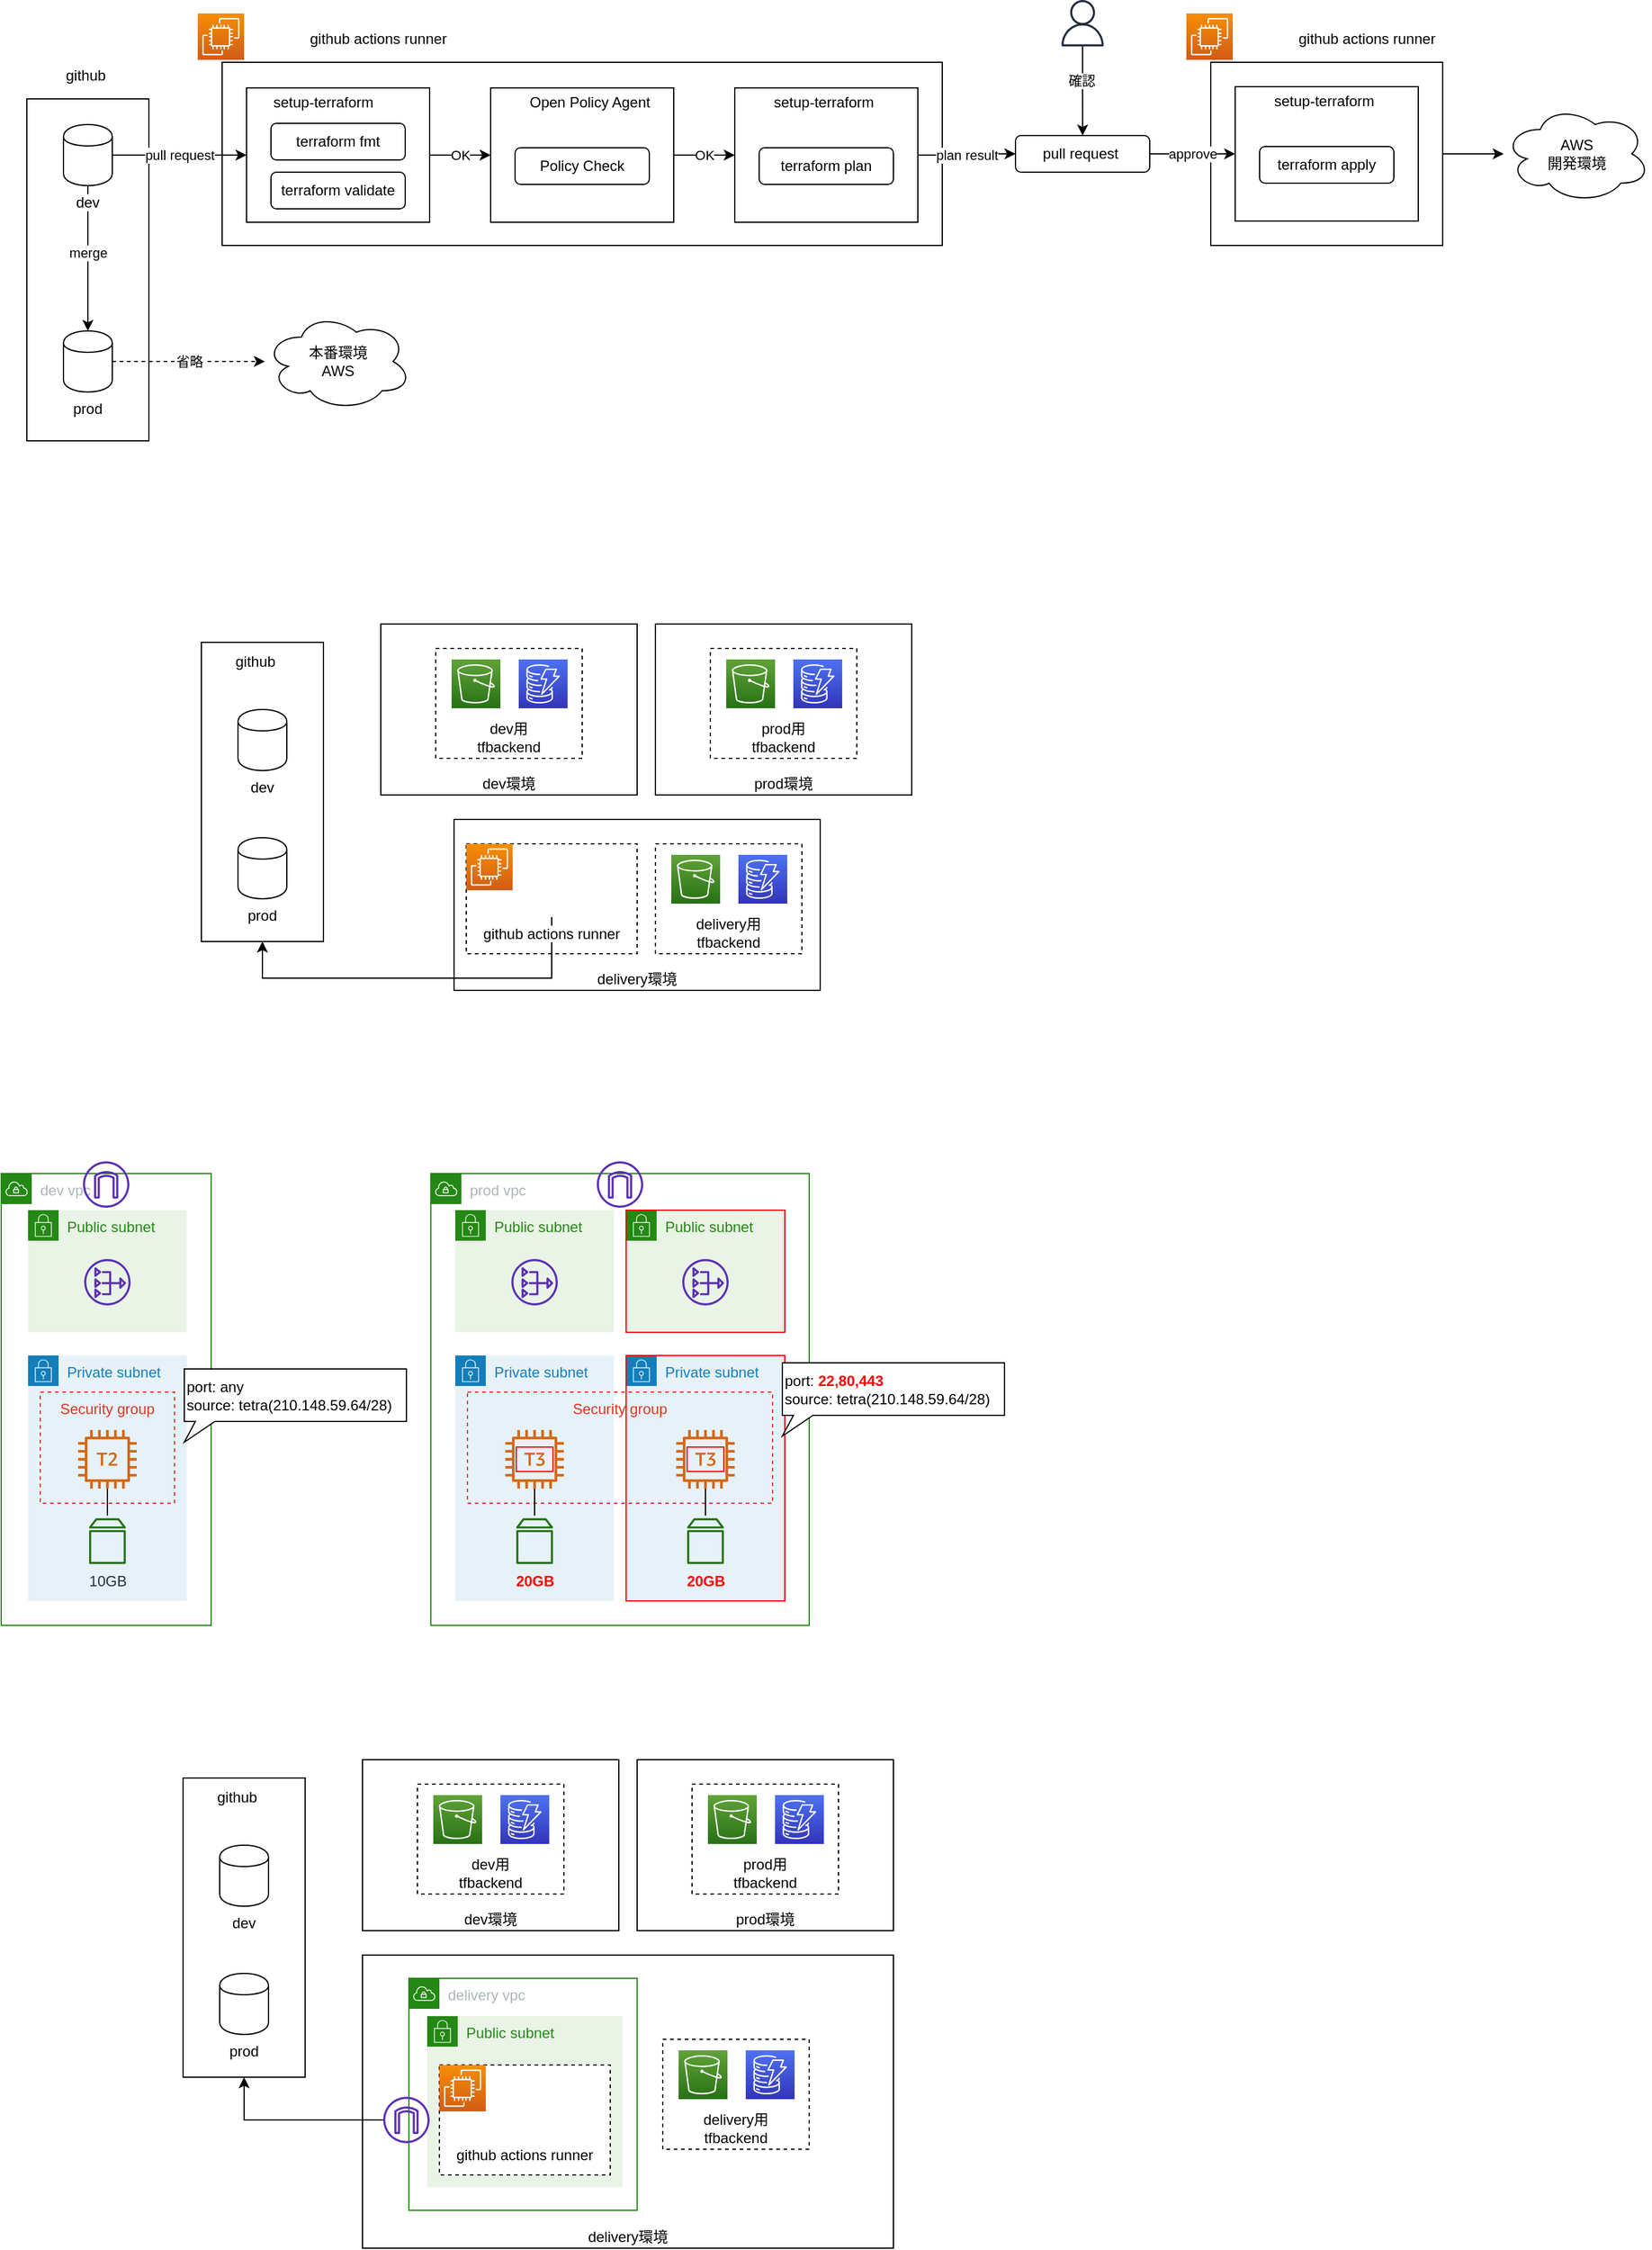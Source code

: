 <mxfile version="14.2.4" type="embed">
    <diagram id="y0GHpVhyPhgE10jHAckV" name="ページ1">
        <mxGraphModel dx="1248" dy="535" grid="1" gridSize="10" guides="1" tooltips="1" connect="1" arrows="1" fold="1" page="1" pageScale="1" pageWidth="827" pageHeight="1169" math="0" shadow="0">
            <root>
                <mxCell id="0"/>
                <mxCell id="1" parent="0"/>
                <mxCell id="65" value="delivery環境" style="rounded=0;whiteSpace=wrap;html=1;verticalAlign=bottom;" vertex="1" parent="1">
                    <mxGeometry x="335" y="1650" width="435" height="240" as="geometry"/>
                </mxCell>
                <mxCell id="86" value="delivery vpc" style="points=[[0,0],[0.25,0],[0.5,0],[0.75,0],[1,0],[1,0.25],[1,0.5],[1,0.75],[1,1],[0.75,1],[0.5,1],[0.25,1],[0,1],[0,0.75],[0,0.5],[0,0.25]];outlineConnect=0;gradientColor=none;html=1;whiteSpace=wrap;fontSize=12;fontStyle=0;shape=mxgraph.aws4.group;grIcon=mxgraph.aws4.group_vpc;strokeColor=#248814;fillColor=none;verticalAlign=top;align=left;spacingLeft=30;fontColor=#AAB7B8;dashed=0;" vertex="1" parent="1">
                    <mxGeometry x="373" y="1669" width="187" height="190" as="geometry"/>
                </mxCell>
                <mxCell id="wLuAjBkB-3Mf1tBQLU4J-114" value="" style="rounded=0;whiteSpace=wrap;html=1;" parent="1" vertex="1">
                    <mxGeometry x="203" y="575" width="100" height="245" as="geometry"/>
                </mxCell>
                <mxCell id="wLuAjBkB-3Mf1tBQLU4J-50" value="" style="rounded=0;whiteSpace=wrap;html=1;" parent="1" vertex="1">
                    <mxGeometry x="60" y="130" width="100" height="280" as="geometry"/>
                </mxCell>
                <mxCell id="wLuAjBkB-3Mf1tBQLU4J-31" value="" style="rounded=0;whiteSpace=wrap;html=1;" parent="1" vertex="1">
                    <mxGeometry x="220" y="100" width="590" height="150" as="geometry"/>
                </mxCell>
                <mxCell id="wLuAjBkB-3Mf1tBQLU4J-44" style="edgeStyle=orthogonalEdgeStyle;rounded=0;orthogonalLoop=1;jettySize=auto;html=1;" parent="1" source="wLuAjBkB-3Mf1tBQLU4J-39" target="wLuAjBkB-3Mf1tBQLU4J-41" edge="1">
                    <mxGeometry relative="1" as="geometry"/>
                </mxCell>
                <mxCell id="wLuAjBkB-3Mf1tBQLU4J-39" value="" style="rounded=0;whiteSpace=wrap;html=1;" parent="1" vertex="1">
                    <mxGeometry x="1030" y="100" width="190" height="150" as="geometry"/>
                </mxCell>
                <mxCell id="wLuAjBkB-3Mf1tBQLU4J-29" value="plan&amp;nbsp;result" style="edgeStyle=orthogonalEdgeStyle;rounded=0;orthogonalLoop=1;jettySize=auto;html=1;entryX=0;entryY=0.5;entryDx=0;entryDy=0;" parent="1" source="wLuAjBkB-3Mf1tBQLU4J-17" target="wLuAjBkB-3Mf1tBQLU4J-19" edge="1">
                    <mxGeometry relative="1" as="geometry"/>
                </mxCell>
                <mxCell id="wLuAjBkB-3Mf1tBQLU4J-17" value="" style="rounded=0;whiteSpace=wrap;html=1;" parent="1" vertex="1">
                    <mxGeometry x="640" y="121" width="150" height="110" as="geometry"/>
                </mxCell>
                <mxCell id="wLuAjBkB-3Mf1tBQLU4J-26" value="OK" style="edgeStyle=orthogonalEdgeStyle;rounded=0;orthogonalLoop=1;jettySize=auto;html=1;entryX=0;entryY=0.5;entryDx=0;entryDy=0;" parent="1" source="wLuAjBkB-3Mf1tBQLU4J-16" target="wLuAjBkB-3Mf1tBQLU4J-17" edge="1">
                    <mxGeometry relative="1" as="geometry"/>
                </mxCell>
                <mxCell id="wLuAjBkB-3Mf1tBQLU4J-16" value="" style="rounded=0;whiteSpace=wrap;html=1;" parent="1" vertex="1">
                    <mxGeometry x="440" y="121" width="150" height="110" as="geometry"/>
                </mxCell>
                <mxCell id="wLuAjBkB-3Mf1tBQLU4J-25" value="OK" style="edgeStyle=orthogonalEdgeStyle;rounded=0;orthogonalLoop=1;jettySize=auto;html=1;entryX=0;entryY=0.5;entryDx=0;entryDy=0;" parent="1" source="wLuAjBkB-3Mf1tBQLU4J-14" target="wLuAjBkB-3Mf1tBQLU4J-16" edge="1">
                    <mxGeometry relative="1" as="geometry"/>
                </mxCell>
                <mxCell id="wLuAjBkB-3Mf1tBQLU4J-14" value="" style="rounded=0;whiteSpace=wrap;html=1;" parent="1" vertex="1">
                    <mxGeometry x="240" y="121" width="150" height="110" as="geometry"/>
                </mxCell>
                <mxCell id="wLuAjBkB-3Mf1tBQLU4J-24" value="pull request" style="edgeStyle=orthogonalEdgeStyle;rounded=0;orthogonalLoop=1;jettySize=auto;html=1;entryX=0;entryY=0.5;entryDx=0;entryDy=0;" parent="1" source="wLuAjBkB-3Mf1tBQLU4J-2" target="wLuAjBkB-3Mf1tBQLU4J-14" edge="1">
                    <mxGeometry relative="1" as="geometry"/>
                </mxCell>
                <mxCell id="wLuAjBkB-3Mf1tBQLU4J-45" style="edgeStyle=orthogonalEdgeStyle;rounded=0;orthogonalLoop=1;jettySize=auto;html=1;entryX=0.5;entryY=0;entryDx=0;entryDy=0;" parent="1" source="wLuAjBkB-3Mf1tBQLU4J-2" target="wLuAjBkB-3Mf1tBQLU4J-5" edge="1">
                    <mxGeometry relative="1" as="geometry"/>
                </mxCell>
                <mxCell id="wLuAjBkB-3Mf1tBQLU4J-46" value="merge" style="edgeLabel;html=1;align=center;verticalAlign=middle;resizable=0;points=[];" parent="wLuAjBkB-3Mf1tBQLU4J-45" vertex="1" connectable="0">
                    <mxGeometry x="-0.084" relative="1" as="geometry">
                        <mxPoint as="offset"/>
                    </mxGeometry>
                </mxCell>
                <mxCell id="wLuAjBkB-3Mf1tBQLU4J-4" value="github" style="shape=image;verticalLabelPosition=middle;verticalAlign=middle;imageAspect=0;image=https://image.flaticon.com/icons/png/512/37/37318.png;labelPosition=right;align=left;" parent="1" vertex="1">
                    <mxGeometry x="50" y="90" width="40" height="40" as="geometry"/>
                </mxCell>
                <mxCell id="wLuAjBkB-3Mf1tBQLU4J-48" value="省略" style="edgeStyle=orthogonalEdgeStyle;rounded=0;orthogonalLoop=1;jettySize=auto;html=1;dashed=1;" parent="1" source="wLuAjBkB-3Mf1tBQLU4J-5" target="wLuAjBkB-3Mf1tBQLU4J-47" edge="1">
                    <mxGeometry relative="1" as="geometry"/>
                </mxCell>
                <mxCell id="wLuAjBkB-3Mf1tBQLU4J-5" value="prod" style="shape=cylinder;whiteSpace=wrap;html=1;boundedLbl=1;backgroundOutline=1;labelPosition=center;verticalLabelPosition=bottom;align=center;verticalAlign=top;" parent="1" vertex="1">
                    <mxGeometry x="90" y="320" width="40" height="50" as="geometry"/>
                </mxCell>
                <mxCell id="wLuAjBkB-3Mf1tBQLU4J-8" value="setup-terraform" style="shape=image;verticalLabelPosition=middle;verticalAlign=middle;imageAspect=0;image=https://dustindortch.files.wordpress.com/2020/08/terraform-logo.png;labelPosition=right;align=left;" parent="1" vertex="1">
                    <mxGeometry x="220" y="112" width="40" height="40" as="geometry"/>
                </mxCell>
                <mxCell id="wLuAjBkB-3Mf1tBQLU4J-9" value="terraform fmt" style="rounded=1;whiteSpace=wrap;html=1;" parent="1" vertex="1">
                    <mxGeometry x="260" y="150" width="110" height="30" as="geometry"/>
                </mxCell>
                <mxCell id="wLuAjBkB-3Mf1tBQLU4J-10" value="terraform validate" style="rounded=1;whiteSpace=wrap;html=1;" parent="1" vertex="1">
                    <mxGeometry x="260" y="190" width="110" height="30" as="geometry"/>
                </mxCell>
                <mxCell id="wLuAjBkB-3Mf1tBQLU4J-11" value="Policy Check" style="rounded=1;whiteSpace=wrap;html=1;" parent="1" vertex="1">
                    <mxGeometry x="460" y="170" width="110" height="30" as="geometry"/>
                </mxCell>
                <mxCell id="wLuAjBkB-3Mf1tBQLU4J-12" value="terraform plan" style="rounded=1;whiteSpace=wrap;html=1;" parent="1" vertex="1">
                    <mxGeometry x="660" y="170" width="110" height="30" as="geometry"/>
                </mxCell>
                <mxCell id="wLuAjBkB-3Mf1tBQLU4J-13" value="setup-terraform" style="shape=image;verticalLabelPosition=middle;verticalAlign=middle;imageAspect=0;image=https://dustindortch.files.wordpress.com/2020/08/terraform-logo.png;labelPosition=right;align=left;" parent="1" vertex="1">
                    <mxGeometry x="630" y="112" width="40" height="40" as="geometry"/>
                </mxCell>
                <mxCell id="wLuAjBkB-3Mf1tBQLU4J-15" value="Open Policy Agent" style="shape=image;verticalLabelPosition=middle;verticalAlign=middle;imageAspect=0;image=https://d33wubrfki0l68.cloudfront.net/5305a470ca0260247560b4f94daf68ed62d4a514/85ceb/img/logos/opa-no-text-color.png;labelPosition=right;align=left;" parent="1" vertex="1">
                    <mxGeometry x="430" y="112" width="40" height="40" as="geometry"/>
                </mxCell>
                <mxCell id="wLuAjBkB-3Mf1tBQLU4J-36" value="approve" style="edgeStyle=orthogonalEdgeStyle;rounded=0;orthogonalLoop=1;jettySize=auto;html=1;entryX=0;entryY=0.5;entryDx=0;entryDy=0;" parent="1" source="wLuAjBkB-3Mf1tBQLU4J-19" target="wLuAjBkB-3Mf1tBQLU4J-33" edge="1">
                    <mxGeometry relative="1" as="geometry"/>
                </mxCell>
                <mxCell id="wLuAjBkB-3Mf1tBQLU4J-19" value="pull request&amp;nbsp;" style="rounded=1;whiteSpace=wrap;html=1;" parent="1" vertex="1">
                    <mxGeometry x="870" y="160" width="110" height="30" as="geometry"/>
                </mxCell>
                <mxCell id="wLuAjBkB-3Mf1tBQLU4J-22" style="edgeStyle=orthogonalEdgeStyle;rounded=0;orthogonalLoop=1;jettySize=auto;html=1;" parent="1" source="wLuAjBkB-3Mf1tBQLU4J-21" target="wLuAjBkB-3Mf1tBQLU4J-19" edge="1">
                    <mxGeometry relative="1" as="geometry"/>
                </mxCell>
                <mxCell id="wLuAjBkB-3Mf1tBQLU4J-23" value="確認" style="edgeLabel;html=1;align=center;verticalAlign=middle;resizable=0;points=[];" parent="wLuAjBkB-3Mf1tBQLU4J-22" vertex="1" connectable="0">
                    <mxGeometry x="-0.243" y="-1" relative="1" as="geometry">
                        <mxPoint as="offset"/>
                    </mxGeometry>
                </mxCell>
                <mxCell id="wLuAjBkB-3Mf1tBQLU4J-21" value="" style="outlineConnect=0;fontColor=#232F3E;gradientColor=none;fillColor=#232F3E;strokeColor=none;dashed=0;verticalLabelPosition=bottom;verticalAlign=top;align=center;html=1;fontSize=12;fontStyle=0;aspect=fixed;pointerEvents=1;shape=mxgraph.aws4.user;" parent="1" vertex="1">
                    <mxGeometry x="906" y="49" width="38" height="38" as="geometry"/>
                </mxCell>
                <mxCell id="wLuAjBkB-3Mf1tBQLU4J-6" value="github actions runner" style="shape=image;verticalLabelPosition=middle;verticalAlign=middle;imageAspect=0;image=https://image.flaticon.com/icons/png/512/37/37318.png;labelPosition=right;align=left;" parent="1" vertex="1">
                    <mxGeometry x="250" y="60" width="40" height="40" as="geometry"/>
                </mxCell>
                <mxCell id="wLuAjBkB-3Mf1tBQLU4J-7" value="" style="outlineConnect=0;fontColor=#232F3E;gradientColor=#F78E04;gradientDirection=north;fillColor=#D05C17;strokeColor=#ffffff;dashed=0;verticalLabelPosition=bottom;verticalAlign=top;align=center;html=1;fontSize=12;fontStyle=0;aspect=fixed;shape=mxgraph.aws4.resourceIcon;resIcon=mxgraph.aws4.ec2;" parent="1" vertex="1">
                    <mxGeometry x="200" y="60" width="38" height="38" as="geometry"/>
                </mxCell>
                <mxCell id="wLuAjBkB-3Mf1tBQLU4J-33" value="" style="rounded=0;whiteSpace=wrap;html=1;" parent="1" vertex="1">
                    <mxGeometry x="1050" y="120" width="150" height="110" as="geometry"/>
                </mxCell>
                <mxCell id="wLuAjBkB-3Mf1tBQLU4J-34" value="terraform apply" style="rounded=1;whiteSpace=wrap;html=1;" parent="1" vertex="1">
                    <mxGeometry x="1070" y="169" width="110" height="30" as="geometry"/>
                </mxCell>
                <mxCell id="wLuAjBkB-3Mf1tBQLU4J-35" value="setup-terraform" style="shape=image;verticalLabelPosition=middle;verticalAlign=middle;imageAspect=0;image=https://dustindortch.files.wordpress.com/2020/08/terraform-logo.png;labelPosition=right;align=left;" parent="1" vertex="1">
                    <mxGeometry x="1040" y="111" width="40" height="40" as="geometry"/>
                </mxCell>
                <mxCell id="wLuAjBkB-3Mf1tBQLU4J-37" value="github actions runner" style="shape=image;verticalLabelPosition=middle;verticalAlign=middle;imageAspect=0;image=https://image.flaticon.com/icons/png/512/37/37318.png;labelPosition=right;align=left;" parent="1" vertex="1">
                    <mxGeometry x="1060" y="60" width="40" height="40" as="geometry"/>
                </mxCell>
                <mxCell id="wLuAjBkB-3Mf1tBQLU4J-38" value="" style="outlineConnect=0;fontColor=#232F3E;gradientColor=#F78E04;gradientDirection=north;fillColor=#D05C17;strokeColor=#ffffff;dashed=0;verticalLabelPosition=bottom;verticalAlign=top;align=center;html=1;fontSize=12;fontStyle=0;aspect=fixed;shape=mxgraph.aws4.resourceIcon;resIcon=mxgraph.aws4.ec2;" parent="1" vertex="1">
                    <mxGeometry x="1010" y="60" width="38" height="38" as="geometry"/>
                </mxCell>
                <mxCell id="wLuAjBkB-3Mf1tBQLU4J-41" value="AWS&lt;br&gt;開発環境" style="ellipse;shape=cloud;whiteSpace=wrap;html=1;" parent="1" vertex="1">
                    <mxGeometry x="1270" y="135" width="120" height="80" as="geometry"/>
                </mxCell>
                <mxCell id="wLuAjBkB-3Mf1tBQLU4J-2" value="&lt;span style=&quot;background-color: rgb(255 , 255 , 255)&quot;&gt;dev&lt;/span&gt;" style="shape=cylinder;whiteSpace=wrap;html=1;boundedLbl=1;backgroundOutline=1;labelPosition=center;verticalLabelPosition=bottom;align=center;verticalAlign=top;" parent="1" vertex="1">
                    <mxGeometry x="90" y="151" width="40" height="50" as="geometry"/>
                </mxCell>
                <mxCell id="wLuAjBkB-3Mf1tBQLU4J-47" value="本番環境&lt;br&gt;AWS" style="ellipse;shape=cloud;whiteSpace=wrap;html=1;" parent="1" vertex="1">
                    <mxGeometry x="255" y="305" width="120" height="80" as="geometry"/>
                </mxCell>
                <mxCell id="wLuAjBkB-3Mf1tBQLU4J-51" value="delivery環境" style="rounded=0;whiteSpace=wrap;html=1;verticalAlign=bottom;" parent="1" vertex="1">
                    <mxGeometry x="410" y="720" width="300" height="140" as="geometry"/>
                </mxCell>
                <mxCell id="wLuAjBkB-3Mf1tBQLU4J-57" value="dev環境" style="rounded=0;whiteSpace=wrap;html=1;verticalAlign=bottom;" parent="1" vertex="1">
                    <mxGeometry x="350" y="560" width="210" height="140" as="geometry"/>
                </mxCell>
                <mxCell id="wLuAjBkB-3Mf1tBQLU4J-60" value="delivery用&lt;br&gt;tfbackend" style="rounded=0;whiteSpace=wrap;html=1;verticalAlign=bottom;dashed=1;" parent="1" vertex="1">
                    <mxGeometry x="575" y="740" width="120" height="90" as="geometry"/>
                </mxCell>
                <mxCell id="wLuAjBkB-3Mf1tBQLU4J-56" value="" style="rounded=0;whiteSpace=wrap;html=1;verticalAlign=bottom;dashed=1;" parent="1" vertex="1">
                    <mxGeometry x="420" y="740" width="140" height="90" as="geometry"/>
                </mxCell>
                <mxCell id="wLuAjBkB-3Mf1tBQLU4J-116" style="edgeStyle=orthogonalEdgeStyle;rounded=0;orthogonalLoop=1;jettySize=auto;html=1;entryX=0.5;entryY=1;entryDx=0;entryDy=0;endArrow=classic;endFill=1;" parent="1" source="wLuAjBkB-3Mf1tBQLU4J-53" target="wLuAjBkB-3Mf1tBQLU4J-114" edge="1">
                    <mxGeometry relative="1" as="geometry">
                        <Array as="points">
                            <mxPoint x="490" y="850"/>
                            <mxPoint x="253" y="850"/>
                        </Array>
                    </mxGeometry>
                </mxCell>
                <mxCell id="wLuAjBkB-3Mf1tBQLU4J-53" value="github actions runner" style="shape=image;verticalLabelPosition=bottom;verticalAlign=top;imageAspect=0;image=https://image.flaticon.com/icons/png/512/37/37318.png;labelPosition=center;align=center;labelBackgroundColor=#ffffff;" parent="1" vertex="1">
                    <mxGeometry x="470" y="760" width="40" height="40" as="geometry"/>
                </mxCell>
                <mxCell id="wLuAjBkB-3Mf1tBQLU4J-54" value="" style="outlineConnect=0;fontColor=#232F3E;gradientColor=#F78E04;gradientDirection=north;fillColor=#D05C17;strokeColor=#ffffff;dashed=0;verticalLabelPosition=bottom;verticalAlign=top;align=center;html=1;fontSize=12;fontStyle=0;aspect=fixed;shape=mxgraph.aws4.resourceIcon;resIcon=mxgraph.aws4.ec2;" parent="1" vertex="1">
                    <mxGeometry x="420" y="740" width="38" height="38" as="geometry"/>
                </mxCell>
                <mxCell id="wLuAjBkB-3Mf1tBQLU4J-58" value="" style="outlineConnect=0;fontColor=#232F3E;gradientColor=#60A337;gradientDirection=north;fillColor=#277116;strokeColor=#ffffff;dashed=0;verticalLabelPosition=bottom;verticalAlign=top;align=center;html=1;fontSize=12;fontStyle=0;aspect=fixed;shape=mxgraph.aws4.resourceIcon;resIcon=mxgraph.aws4.s3;" parent="1" vertex="1">
                    <mxGeometry x="588" y="749" width="40" height="40" as="geometry"/>
                </mxCell>
                <mxCell id="wLuAjBkB-3Mf1tBQLU4J-59" value="" style="outlineConnect=0;fontColor=#232F3E;gradientColor=#4D72F3;gradientDirection=north;fillColor=#3334B9;strokeColor=#ffffff;dashed=0;verticalLabelPosition=bottom;verticalAlign=top;align=center;html=1;fontSize=12;fontStyle=0;aspect=fixed;shape=mxgraph.aws4.resourceIcon;resIcon=mxgraph.aws4.dynamodb;" parent="1" vertex="1">
                    <mxGeometry x="643" y="749" width="40" height="40" as="geometry"/>
                </mxCell>
                <mxCell id="wLuAjBkB-3Mf1tBQLU4J-61" value="prod環境" style="rounded=0;whiteSpace=wrap;html=1;verticalAlign=bottom;" parent="1" vertex="1">
                    <mxGeometry x="575" y="560" width="210" height="140" as="geometry"/>
                </mxCell>
                <mxCell id="wLuAjBkB-3Mf1tBQLU4J-62" value="dev用&lt;br&gt;tfbackend" style="rounded=0;whiteSpace=wrap;html=1;verticalAlign=bottom;dashed=1;" parent="1" vertex="1">
                    <mxGeometry x="395" y="580" width="120" height="90" as="geometry"/>
                </mxCell>
                <mxCell id="wLuAjBkB-3Mf1tBQLU4J-63" value="" style="outlineConnect=0;fontColor=#232F3E;gradientColor=#60A337;gradientDirection=north;fillColor=#277116;strokeColor=#ffffff;dashed=0;verticalLabelPosition=bottom;verticalAlign=top;align=center;html=1;fontSize=12;fontStyle=0;aspect=fixed;shape=mxgraph.aws4.resourceIcon;resIcon=mxgraph.aws4.s3;" parent="1" vertex="1">
                    <mxGeometry x="408" y="589" width="40" height="40" as="geometry"/>
                </mxCell>
                <mxCell id="wLuAjBkB-3Mf1tBQLU4J-64" value="" style="outlineConnect=0;fontColor=#232F3E;gradientColor=#4D72F3;gradientDirection=north;fillColor=#3334B9;strokeColor=#ffffff;dashed=0;verticalLabelPosition=bottom;verticalAlign=top;align=center;html=1;fontSize=12;fontStyle=0;aspect=fixed;shape=mxgraph.aws4.resourceIcon;resIcon=mxgraph.aws4.dynamodb;" parent="1" vertex="1">
                    <mxGeometry x="463" y="589" width="40" height="40" as="geometry"/>
                </mxCell>
                <mxCell id="wLuAjBkB-3Mf1tBQLU4J-68" value="" style="group" parent="1" vertex="1" connectable="0">
                    <mxGeometry x="620" y="580" width="120" height="90" as="geometry"/>
                </mxCell>
                <mxCell id="wLuAjBkB-3Mf1tBQLU4J-65" value="prod用&lt;br&gt;tfbackend" style="rounded=0;whiteSpace=wrap;html=1;verticalAlign=bottom;dashed=1;" parent="wLuAjBkB-3Mf1tBQLU4J-68" vertex="1">
                    <mxGeometry width="120" height="90" as="geometry"/>
                </mxCell>
                <mxCell id="wLuAjBkB-3Mf1tBQLU4J-66" value="" style="outlineConnect=0;fontColor=#232F3E;gradientColor=#60A337;gradientDirection=north;fillColor=#277116;strokeColor=#ffffff;dashed=0;verticalLabelPosition=bottom;verticalAlign=top;align=center;html=1;fontSize=12;fontStyle=0;aspect=fixed;shape=mxgraph.aws4.resourceIcon;resIcon=mxgraph.aws4.s3;" parent="wLuAjBkB-3Mf1tBQLU4J-68" vertex="1">
                    <mxGeometry x="13" y="9" width="40" height="40" as="geometry"/>
                </mxCell>
                <mxCell id="wLuAjBkB-3Mf1tBQLU4J-67" value="" style="outlineConnect=0;fontColor=#232F3E;gradientColor=#4D72F3;gradientDirection=north;fillColor=#3334B9;strokeColor=#ffffff;dashed=0;verticalLabelPosition=bottom;verticalAlign=top;align=center;html=1;fontSize=12;fontStyle=0;aspect=fixed;shape=mxgraph.aws4.resourceIcon;resIcon=mxgraph.aws4.dynamodb;" parent="wLuAjBkB-3Mf1tBQLU4J-68" vertex="1">
                    <mxGeometry x="68" y="9" width="40" height="40" as="geometry"/>
                </mxCell>
                <mxCell id="wLuAjBkB-3Mf1tBQLU4J-69" value="dev vpc" style="points=[[0,0],[0.25,0],[0.5,0],[0.75,0],[1,0],[1,0.25],[1,0.5],[1,0.75],[1,1],[0.75,1],[0.5,1],[0.25,1],[0,1],[0,0.75],[0,0.5],[0,0.25]];outlineConnect=0;gradientColor=none;html=1;whiteSpace=wrap;fontSize=12;fontStyle=0;shape=mxgraph.aws4.group;grIcon=mxgraph.aws4.group_vpc;strokeColor=#248814;fillColor=none;verticalAlign=top;align=left;spacingLeft=30;fontColor=#AAB7B8;dashed=0;" parent="1" vertex="1">
                    <mxGeometry x="39.0" y="1010" width="172" height="370" as="geometry"/>
                </mxCell>
                <mxCell id="wLuAjBkB-3Mf1tBQLU4J-70" value="prod vpc" style="points=[[0,0],[0.25,0],[0.5,0],[0.75,0],[1,0],[1,0.25],[1,0.5],[1,0.75],[1,1],[0.75,1],[0.5,1],[0.25,1],[0,1],[0,0.75],[0,0.5],[0,0.25]];outlineConnect=0;gradientColor=none;html=1;whiteSpace=wrap;fontSize=12;fontStyle=0;shape=mxgraph.aws4.group;grIcon=mxgraph.aws4.group_vpc;strokeColor=#248814;fillColor=none;verticalAlign=top;align=left;spacingLeft=30;fontColor=#AAB7B8;dashed=0;" parent="1" vertex="1">
                    <mxGeometry x="391" y="1010" width="310" height="370" as="geometry"/>
                </mxCell>
                <mxCell id="wLuAjBkB-3Mf1tBQLU4J-71" value="Public subnet" style="points=[[0,0],[0.25,0],[0.5,0],[0.75,0],[1,0],[1,0.25],[1,0.5],[1,0.75],[1,1],[0.75,1],[0.5,1],[0.25,1],[0,1],[0,0.75],[0,0.5],[0,0.25]];outlineConnect=0;gradientColor=none;html=1;whiteSpace=wrap;fontSize=12;fontStyle=0;shape=mxgraph.aws4.group;grIcon=mxgraph.aws4.group_security_group;grStroke=0;strokeColor=#248814;fillColor=#E9F3E6;verticalAlign=top;align=left;spacingLeft=30;fontColor=#248814;dashed=0;" parent="1" vertex="1">
                    <mxGeometry x="61.0" y="1040" width="130" height="100" as="geometry"/>
                </mxCell>
                <mxCell id="wLuAjBkB-3Mf1tBQLU4J-72" value="" style="outlineConnect=0;fontColor=#232F3E;gradientColor=none;fillColor=#5A30B5;strokeColor=none;dashed=0;verticalLabelPosition=bottom;verticalAlign=top;align=center;html=1;fontSize=12;fontStyle=0;aspect=fixed;pointerEvents=1;shape=mxgraph.aws4.internet_gateway;" parent="1" vertex="1">
                    <mxGeometry x="106.0" y="1000" width="38" height="38" as="geometry"/>
                </mxCell>
                <mxCell id="wLuAjBkB-3Mf1tBQLU4J-73" value="" style="outlineConnect=0;fontColor=#232F3E;gradientColor=none;fillColor=#5A30B5;strokeColor=none;dashed=0;verticalLabelPosition=bottom;verticalAlign=top;align=center;html=1;fontSize=12;fontStyle=0;aspect=fixed;pointerEvents=1;shape=mxgraph.aws4.nat_gateway;" parent="1" vertex="1">
                    <mxGeometry x="107.0" y="1080" width="38" height="38" as="geometry"/>
                </mxCell>
                <mxCell id="wLuAjBkB-3Mf1tBQLU4J-74" value="Private subnet" style="points=[[0,0],[0.25,0],[0.5,0],[0.75,0],[1,0],[1,0.25],[1,0.5],[1,0.75],[1,1],[0.75,1],[0.5,1],[0.25,1],[0,1],[0,0.75],[0,0.5],[0,0.25]];outlineConnect=0;gradientColor=none;html=1;whiteSpace=wrap;fontSize=12;fontStyle=0;shape=mxgraph.aws4.group;grIcon=mxgraph.aws4.group_security_group;grStroke=0;strokeColor=#147EBA;fillColor=#E6F2F8;verticalAlign=top;align=left;spacingLeft=30;fontColor=#147EBA;dashed=0;" parent="1" vertex="1">
                    <mxGeometry x="61.0" y="1159" width="130" height="201" as="geometry"/>
                </mxCell>
                <mxCell id="wLuAjBkB-3Mf1tBQLU4J-83" value="Security group" style="fillColor=none;strokeColor=#DD3522;verticalAlign=top;fontStyle=0;fontColor=#DD3522;dashed=1;" parent="1" vertex="1">
                    <mxGeometry x="71.0" y="1189" width="110" height="91" as="geometry"/>
                </mxCell>
                <mxCell id="wLuAjBkB-3Mf1tBQLU4J-82" style="edgeStyle=orthogonalEdgeStyle;rounded=0;orthogonalLoop=1;jettySize=auto;html=1;entryX=0.5;entryY=-0.055;entryDx=0;entryDy=0;entryPerimeter=0;endArrow=none;endFill=0;" parent="1" source="wLuAjBkB-3Mf1tBQLU4J-76" target="wLuAjBkB-3Mf1tBQLU4J-77" edge="1">
                    <mxGeometry relative="1" as="geometry"/>
                </mxCell>
                <mxCell id="wLuAjBkB-3Mf1tBQLU4J-76" value="" style="outlineConnect=0;fontColor=#232F3E;gradientColor=none;fillColor=#D86613;strokeColor=none;dashed=0;verticalLabelPosition=bottom;verticalAlign=top;align=center;html=1;fontSize=12;fontStyle=0;aspect=fixed;pointerEvents=1;shape=mxgraph.aws4.t2_instance;" parent="1" vertex="1">
                    <mxGeometry x="102.0" y="1220" width="48" height="48" as="geometry"/>
                </mxCell>
                <mxCell id="wLuAjBkB-3Mf1tBQLU4J-77" value="10GB" style="outlineConnect=0;fontColor=#232F3E;gradientColor=none;fillColor=#277116;strokeColor=none;dashed=0;verticalLabelPosition=bottom;verticalAlign=top;align=center;html=1;fontSize=12;fontStyle=0;aspect=fixed;pointerEvents=1;shape=mxgraph.aws4.volume;" parent="1" vertex="1">
                    <mxGeometry x="110.895" y="1292" width="30.21" height="38" as="geometry"/>
                </mxCell>
                <mxCell id="wLuAjBkB-3Mf1tBQLU4J-85" value="port: any&lt;br&gt;source: tetra(210.148.59.64/28)" style="shape=callout;whiteSpace=wrap;html=1;perimeter=calloutPerimeter;align=left;base=16;size=17;position=0.05;position2=0;" parent="1" vertex="1">
                    <mxGeometry x="189.0" y="1170" width="182" height="60" as="geometry"/>
                </mxCell>
                <mxCell id="wLuAjBkB-3Mf1tBQLU4J-86" value="Public subnet" style="points=[[0,0],[0.25,0],[0.5,0],[0.75,0],[1,0],[1,0.25],[1,0.5],[1,0.75],[1,1],[0.75,1],[0.5,1],[0.25,1],[0,1],[0,0.75],[0,0.5],[0,0.25]];outlineConnect=0;gradientColor=none;html=1;whiteSpace=wrap;fontSize=12;fontStyle=0;shape=mxgraph.aws4.group;grIcon=mxgraph.aws4.group_security_group;grStroke=0;strokeColor=#248814;fillColor=#E9F3E6;verticalAlign=top;align=left;spacingLeft=30;fontColor=#248814;dashed=0;" parent="1" vertex="1">
                    <mxGeometry x="411" y="1040" width="130" height="100" as="geometry"/>
                </mxCell>
                <mxCell id="wLuAjBkB-3Mf1tBQLU4J-87" value="" style="outlineConnect=0;fontColor=#232F3E;gradientColor=none;fillColor=#5A30B5;strokeColor=none;dashed=0;verticalLabelPosition=bottom;verticalAlign=top;align=center;html=1;fontSize=12;fontStyle=0;aspect=fixed;pointerEvents=1;shape=mxgraph.aws4.nat_gateway;" parent="1" vertex="1">
                    <mxGeometry x="457.0" y="1080" width="38" height="38" as="geometry"/>
                </mxCell>
                <mxCell id="wLuAjBkB-3Mf1tBQLU4J-88" value="Private subnet" style="points=[[0,0],[0.25,0],[0.5,0],[0.75,0],[1,0],[1,0.25],[1,0.5],[1,0.75],[1,1],[0.75,1],[0.5,1],[0.25,1],[0,1],[0,0.75],[0,0.5],[0,0.25]];outlineConnect=0;gradientColor=none;html=1;whiteSpace=wrap;fontSize=12;fontStyle=0;shape=mxgraph.aws4.group;grIcon=mxgraph.aws4.group_security_group;grStroke=0;strokeColor=#147EBA;fillColor=#E6F2F8;verticalAlign=top;align=left;spacingLeft=30;fontColor=#147EBA;dashed=0;" parent="1" vertex="1">
                    <mxGeometry x="411" y="1159" width="130" height="201" as="geometry"/>
                </mxCell>
                <mxCell id="wLuAjBkB-3Mf1tBQLU4J-94" value="Public subnet" style="points=[[0,0],[0.25,0],[0.5,0],[0.75,0],[1,0],[1,0.25],[1,0.5],[1,0.75],[1,1],[0.75,1],[0.5,1],[0.25,1],[0,1],[0,0.75],[0,0.5],[0,0.25]];outlineConnect=0;gradientColor=none;html=1;whiteSpace=wrap;fontSize=12;fontStyle=0;shape=mxgraph.aws4.group;grIcon=mxgraph.aws4.group_security_group;grStroke=0;strokeColor=#248814;fillColor=#E9F3E6;verticalAlign=top;align=left;spacingLeft=30;fontColor=#248814;dashed=0;" parent="1" vertex="1">
                    <mxGeometry x="551" y="1040" width="130" height="100" as="geometry"/>
                </mxCell>
                <mxCell id="wLuAjBkB-3Mf1tBQLU4J-95" value="" style="outlineConnect=0;fontColor=#232F3E;gradientColor=none;fillColor=#5A30B5;strokeColor=none;dashed=0;verticalLabelPosition=bottom;verticalAlign=top;align=center;html=1;fontSize=12;fontStyle=0;aspect=fixed;pointerEvents=1;shape=mxgraph.aws4.nat_gateway;" parent="1" vertex="1">
                    <mxGeometry x="597.0" y="1080" width="38" height="38" as="geometry"/>
                </mxCell>
                <mxCell id="wLuAjBkB-3Mf1tBQLU4J-96" value="Private subnet" style="points=[[0,0],[0.25,0],[0.5,0],[0.75,0],[1,0],[1,0.25],[1,0.5],[1,0.75],[1,1],[0.75,1],[0.5,1],[0.25,1],[0,1],[0,0.75],[0,0.5],[0,0.25]];outlineConnect=0;gradientColor=none;html=1;whiteSpace=wrap;fontSize=12;fontStyle=0;shape=mxgraph.aws4.group;grIcon=mxgraph.aws4.group_security_group;grStroke=0;strokeColor=#147EBA;fillColor=#E6F2F8;verticalAlign=top;align=left;spacingLeft=30;fontColor=#147EBA;dashed=0;" parent="1" vertex="1">
                    <mxGeometry x="551" y="1159" width="130" height="201" as="geometry"/>
                </mxCell>
                <mxCell id="wLuAjBkB-3Mf1tBQLU4J-101" value="" style="outlineConnect=0;fontColor=#232F3E;gradientColor=none;fillColor=#5A30B5;strokeColor=none;dashed=0;verticalLabelPosition=bottom;verticalAlign=top;align=center;html=1;fontSize=12;fontStyle=0;aspect=fixed;pointerEvents=1;shape=mxgraph.aws4.internet_gateway;" parent="1" vertex="1">
                    <mxGeometry x="527" y="1000" width="38" height="38" as="geometry"/>
                </mxCell>
                <mxCell id="wLuAjBkB-3Mf1tBQLU4J-89" value="Security group" style="fillColor=none;strokeColor=#DD3522;verticalAlign=top;fontStyle=0;fontColor=#DD3522;dashed=1;" parent="1" vertex="1">
                    <mxGeometry x="421" y="1189" width="250" height="91" as="geometry"/>
                </mxCell>
                <mxCell id="wLuAjBkB-3Mf1tBQLU4J-90" style="edgeStyle=orthogonalEdgeStyle;rounded=0;orthogonalLoop=1;jettySize=auto;html=1;entryX=0.5;entryY=-0.055;entryDx=0;entryDy=0;entryPerimeter=0;endArrow=none;endFill=0;" parent="1" source="wLuAjBkB-3Mf1tBQLU4J-91" target="wLuAjBkB-3Mf1tBQLU4J-92" edge="1">
                    <mxGeometry relative="1" as="geometry"/>
                </mxCell>
                <mxCell id="wLuAjBkB-3Mf1tBQLU4J-92" value="&lt;b&gt;&lt;font color=&quot;#ff0000&quot;&gt;20GB&lt;/font&gt;&lt;/b&gt;" style="outlineConnect=0;fontColor=#232F3E;gradientColor=none;fillColor=#277116;strokeColor=none;dashed=0;verticalLabelPosition=bottom;verticalAlign=top;align=center;html=1;fontSize=12;fontStyle=0;aspect=fixed;pointerEvents=1;shape=mxgraph.aws4.volume;" parent="1" vertex="1">
                    <mxGeometry x="460.895" y="1292" width="30.21" height="38" as="geometry"/>
                </mxCell>
                <mxCell id="wLuAjBkB-3Mf1tBQLU4J-98" style="edgeStyle=orthogonalEdgeStyle;rounded=0;orthogonalLoop=1;jettySize=auto;html=1;entryX=0.5;entryY=-0.055;entryDx=0;entryDy=0;entryPerimeter=0;endArrow=none;endFill=0;" parent="1" source="wLuAjBkB-3Mf1tBQLU4J-99" target="wLuAjBkB-3Mf1tBQLU4J-100" edge="1">
                    <mxGeometry relative="1" as="geometry"/>
                </mxCell>
                <mxCell id="wLuAjBkB-3Mf1tBQLU4J-100" value="&lt;b&gt;&lt;font color=&quot;#ff0000&quot;&gt;20GB&lt;/font&gt;&lt;/b&gt;" style="outlineConnect=0;fontColor=#232F3E;gradientColor=none;fillColor=#277116;strokeColor=none;dashed=0;verticalLabelPosition=bottom;verticalAlign=top;align=center;html=1;fontSize=12;fontStyle=0;aspect=fixed;pointerEvents=1;shape=mxgraph.aws4.volume;" parent="1" vertex="1">
                    <mxGeometry x="600.895" y="1292" width="30.21" height="38" as="geometry"/>
                </mxCell>
                <mxCell id="wLuAjBkB-3Mf1tBQLU4J-91" value="" style="outlineConnect=0;fontColor=#232F3E;gradientColor=none;fillColor=#D86613;strokeColor=none;dashed=0;verticalLabelPosition=bottom;verticalAlign=top;align=center;html=1;fontSize=12;fontStyle=0;aspect=fixed;pointerEvents=1;shape=mxgraph.aws4.t3_instance;fontFamily=Helvetica;" parent="1" vertex="1">
                    <mxGeometry x="452.0" y="1220" width="48" height="48" as="geometry"/>
                </mxCell>
                <mxCell id="wLuAjBkB-3Mf1tBQLU4J-99" value="" style="outlineConnect=0;fontColor=#232F3E;gradientColor=none;fillColor=#D86613;strokeColor=none;dashed=0;verticalLabelPosition=bottom;verticalAlign=top;align=center;html=1;fontSize=12;fontStyle=0;aspect=fixed;pointerEvents=1;shape=mxgraph.aws4.t3_instance;fontFamily=Helvetica;" parent="1" vertex="1">
                    <mxGeometry x="592.0" y="1220" width="48" height="48" as="geometry"/>
                </mxCell>
                <mxCell id="wLuAjBkB-3Mf1tBQLU4J-105" value="" style="rounded=0;whiteSpace=wrap;html=1;align=left;strokeColor=#FF0000;fillColor=none;" parent="1" vertex="1">
                    <mxGeometry x="551" y="1040" width="130" height="100" as="geometry"/>
                </mxCell>
                <mxCell id="wLuAjBkB-3Mf1tBQLU4J-106" value="" style="rounded=0;whiteSpace=wrap;html=1;align=left;strokeColor=#FF0000;fillColor=none;" parent="1" vertex="1">
                    <mxGeometry x="551" y="1159" width="130" height="201" as="geometry"/>
                </mxCell>
                <mxCell id="wLuAjBkB-3Mf1tBQLU4J-93" value="port: &lt;b&gt;&lt;font color=&quot;#ff0000&quot;&gt;22,80,443&lt;/font&gt;&lt;/b&gt;&lt;br&gt;source: tetra(210.148.59.64/28)" style="shape=callout;whiteSpace=wrap;html=1;perimeter=calloutPerimeter;align=left;base=16;size=17;position=0.05;position2=0;" parent="1" vertex="1">
                    <mxGeometry x="679" y="1165" width="182" height="60" as="geometry"/>
                </mxCell>
                <mxCell id="wLuAjBkB-3Mf1tBQLU4J-108" value="" style="rounded=0;whiteSpace=wrap;html=1;align=left;strokeColor=#FF0000;fillColor=none;" parent="1" vertex="1">
                    <mxGeometry x="601" y="1234" width="30" height="20" as="geometry"/>
                </mxCell>
                <mxCell id="wLuAjBkB-3Mf1tBQLU4J-110" value="" style="rounded=0;whiteSpace=wrap;html=1;align=left;strokeColor=#FF0000;fillColor=none;" parent="1" vertex="1">
                    <mxGeometry x="461" y="1234" width="30" height="20" as="geometry"/>
                </mxCell>
                <mxCell id="wLuAjBkB-3Mf1tBQLU4J-111" value="github" style="shape=image;verticalLabelPosition=middle;verticalAlign=middle;imageAspect=0;image=https://image.flaticon.com/icons/png/512/37/37318.png;labelPosition=right;align=left;" parent="1" vertex="1">
                    <mxGeometry x="189" y="570" width="40" height="40" as="geometry"/>
                </mxCell>
                <mxCell id="wLuAjBkB-3Mf1tBQLU4J-112" value="&lt;span style=&quot;background-color: rgb(255 , 255 , 255)&quot;&gt;dev&lt;/span&gt;" style="shape=cylinder;whiteSpace=wrap;html=1;boundedLbl=1;backgroundOutline=1;labelPosition=center;verticalLabelPosition=bottom;align=center;verticalAlign=top;" parent="1" vertex="1">
                    <mxGeometry x="233.0" y="630" width="40" height="50" as="geometry"/>
                </mxCell>
                <mxCell id="wLuAjBkB-3Mf1tBQLU4J-113" value="prod" style="shape=cylinder;whiteSpace=wrap;html=1;boundedLbl=1;backgroundOutline=1;labelPosition=center;verticalLabelPosition=bottom;align=center;verticalAlign=top;" parent="1" vertex="1">
                    <mxGeometry x="233.0" y="735" width="40" height="50" as="geometry"/>
                </mxCell>
                <mxCell id="64" value="" style="rounded=0;whiteSpace=wrap;html=1;" vertex="1" parent="1">
                    <mxGeometry x="188" y="1505" width="100" height="245" as="geometry"/>
                </mxCell>
                <mxCell id="66" value="dev環境" style="rounded=0;whiteSpace=wrap;html=1;verticalAlign=bottom;" vertex="1" parent="1">
                    <mxGeometry x="335" y="1490" width="210" height="140" as="geometry"/>
                </mxCell>
                <mxCell id="67" value="delivery用&lt;br&gt;tfbackend" style="rounded=0;whiteSpace=wrap;html=1;verticalAlign=bottom;dashed=1;" vertex="1" parent="1">
                    <mxGeometry x="581" y="1719" width="120" height="90" as="geometry"/>
                </mxCell>
                <mxCell id="72" value="" style="outlineConnect=0;fontColor=#232F3E;gradientColor=#60A337;gradientDirection=north;fillColor=#277116;strokeColor=#ffffff;dashed=0;verticalLabelPosition=bottom;verticalAlign=top;align=center;html=1;fontSize=12;fontStyle=0;aspect=fixed;shape=mxgraph.aws4.resourceIcon;resIcon=mxgraph.aws4.s3;" vertex="1" parent="1">
                    <mxGeometry x="594" y="1728" width="40" height="40" as="geometry"/>
                </mxCell>
                <mxCell id="73" value="" style="outlineConnect=0;fontColor=#232F3E;gradientColor=#4D72F3;gradientDirection=north;fillColor=#3334B9;strokeColor=#ffffff;dashed=0;verticalLabelPosition=bottom;verticalAlign=top;align=center;html=1;fontSize=12;fontStyle=0;aspect=fixed;shape=mxgraph.aws4.resourceIcon;resIcon=mxgraph.aws4.dynamodb;" vertex="1" parent="1">
                    <mxGeometry x="649" y="1728" width="40" height="40" as="geometry"/>
                </mxCell>
                <mxCell id="74" value="prod環境" style="rounded=0;whiteSpace=wrap;html=1;verticalAlign=bottom;" vertex="1" parent="1">
                    <mxGeometry x="560" y="1490" width="210" height="140" as="geometry"/>
                </mxCell>
                <mxCell id="75" value="dev用&lt;br&gt;tfbackend" style="rounded=0;whiteSpace=wrap;html=1;verticalAlign=bottom;dashed=1;" vertex="1" parent="1">
                    <mxGeometry x="380" y="1510" width="120" height="90" as="geometry"/>
                </mxCell>
                <mxCell id="76" value="" style="outlineConnect=0;fontColor=#232F3E;gradientColor=#60A337;gradientDirection=north;fillColor=#277116;strokeColor=#ffffff;dashed=0;verticalLabelPosition=bottom;verticalAlign=top;align=center;html=1;fontSize=12;fontStyle=0;aspect=fixed;shape=mxgraph.aws4.resourceIcon;resIcon=mxgraph.aws4.s3;" vertex="1" parent="1">
                    <mxGeometry x="393" y="1519" width="40" height="40" as="geometry"/>
                </mxCell>
                <mxCell id="77" value="" style="outlineConnect=0;fontColor=#232F3E;gradientColor=#4D72F3;gradientDirection=north;fillColor=#3334B9;strokeColor=#ffffff;dashed=0;verticalLabelPosition=bottom;verticalAlign=top;align=center;html=1;fontSize=12;fontStyle=0;aspect=fixed;shape=mxgraph.aws4.resourceIcon;resIcon=mxgraph.aws4.dynamodb;" vertex="1" parent="1">
                    <mxGeometry x="448" y="1519" width="40" height="40" as="geometry"/>
                </mxCell>
                <mxCell id="78" value="" style="group" vertex="1" connectable="0" parent="1">
                    <mxGeometry x="605" y="1510" width="120" height="90" as="geometry"/>
                </mxCell>
                <mxCell id="79" value="prod用&lt;br&gt;tfbackend" style="rounded=0;whiteSpace=wrap;html=1;verticalAlign=bottom;dashed=1;" vertex="1" parent="78">
                    <mxGeometry width="120" height="90" as="geometry"/>
                </mxCell>
                <mxCell id="80" value="" style="outlineConnect=0;fontColor=#232F3E;gradientColor=#60A337;gradientDirection=north;fillColor=#277116;strokeColor=#ffffff;dashed=0;verticalLabelPosition=bottom;verticalAlign=top;align=center;html=1;fontSize=12;fontStyle=0;aspect=fixed;shape=mxgraph.aws4.resourceIcon;resIcon=mxgraph.aws4.s3;" vertex="1" parent="78">
                    <mxGeometry x="13" y="9" width="40" height="40" as="geometry"/>
                </mxCell>
                <mxCell id="81" value="" style="outlineConnect=0;fontColor=#232F3E;gradientColor=#4D72F3;gradientDirection=north;fillColor=#3334B9;strokeColor=#ffffff;dashed=0;verticalLabelPosition=bottom;verticalAlign=top;align=center;html=1;fontSize=12;fontStyle=0;aspect=fixed;shape=mxgraph.aws4.resourceIcon;resIcon=mxgraph.aws4.dynamodb;" vertex="1" parent="78">
                    <mxGeometry x="68" y="9" width="40" height="40" as="geometry"/>
                </mxCell>
                <mxCell id="82" value="github" style="shape=image;verticalLabelPosition=middle;verticalAlign=middle;imageAspect=0;image=https://image.flaticon.com/icons/png/512/37/37318.png;labelPosition=right;align=left;" vertex="1" parent="1">
                    <mxGeometry x="174" y="1500" width="40" height="40" as="geometry"/>
                </mxCell>
                <mxCell id="83" value="&lt;span style=&quot;background-color: rgb(255 , 255 , 255)&quot;&gt;dev&lt;/span&gt;" style="shape=cylinder;whiteSpace=wrap;html=1;boundedLbl=1;backgroundOutline=1;labelPosition=center;verticalLabelPosition=bottom;align=center;verticalAlign=top;" vertex="1" parent="1">
                    <mxGeometry x="218.0" y="1560" width="40" height="50" as="geometry"/>
                </mxCell>
                <mxCell id="84" value="prod" style="shape=cylinder;whiteSpace=wrap;html=1;boundedLbl=1;backgroundOutline=1;labelPosition=center;verticalLabelPosition=bottom;align=center;verticalAlign=top;" vertex="1" parent="1">
                    <mxGeometry x="218.0" y="1665" width="40" height="50" as="geometry"/>
                </mxCell>
                <mxCell id="87" value="Public subnet" style="points=[[0,0],[0.25,0],[0.5,0],[0.75,0],[1,0],[1,0.25],[1,0.5],[1,0.75],[1,1],[0.75,1],[0.5,1],[0.25,1],[0,1],[0,0.75],[0,0.5],[0,0.25]];outlineConnect=0;gradientColor=none;html=1;whiteSpace=wrap;fontSize=12;fontStyle=0;shape=mxgraph.aws4.group;grIcon=mxgraph.aws4.group_security_group;grStroke=0;strokeColor=#248814;fillColor=#E9F3E6;verticalAlign=top;align=left;spacingLeft=30;fontColor=#248814;dashed=0;" vertex="1" parent="1">
                    <mxGeometry x="388" y="1700" width="160" height="140" as="geometry"/>
                </mxCell>
                <mxCell id="68" value="" style="rounded=0;whiteSpace=wrap;html=1;verticalAlign=bottom;dashed=1;" vertex="1" parent="1">
                    <mxGeometry x="398" y="1740" width="140" height="90" as="geometry"/>
                </mxCell>
                <mxCell id="70" value="github actions runner" style="shape=image;verticalLabelPosition=bottom;verticalAlign=top;imageAspect=0;image=https://image.flaticon.com/icons/png/512/37/37318.png;labelPosition=center;align=center;labelBackgroundColor=#ffffff;" vertex="1" parent="1">
                    <mxGeometry x="448" y="1760" width="40" height="40" as="geometry"/>
                </mxCell>
                <mxCell id="71" value="" style="outlineConnect=0;fontColor=#232F3E;gradientColor=#F78E04;gradientDirection=north;fillColor=#D05C17;strokeColor=#ffffff;dashed=0;verticalLabelPosition=bottom;verticalAlign=top;align=center;html=1;fontSize=12;fontStyle=0;aspect=fixed;shape=mxgraph.aws4.resourceIcon;resIcon=mxgraph.aws4.ec2;" vertex="1" parent="1">
                    <mxGeometry x="398" y="1740" width="38" height="38" as="geometry"/>
                </mxCell>
                <mxCell id="69" style="edgeStyle=orthogonalEdgeStyle;rounded=0;orthogonalLoop=1;jettySize=auto;html=1;entryX=0.5;entryY=1;entryDx=0;entryDy=0;endArrow=classic;endFill=1;exitX=0;exitY=0.5;exitDx=0;exitDy=0;" edge="1" parent="1" source="88" target="64">
                    <mxGeometry relative="1" as="geometry">
                        <Array as="points"/>
                    </mxGeometry>
                </mxCell>
                <mxCell id="88" value="" style="outlineConnect=0;fontColor=#232F3E;gradientColor=none;fillColor=#5A30B5;strokeColor=none;dashed=0;verticalLabelPosition=bottom;verticalAlign=top;align=center;html=1;fontSize=12;fontStyle=0;aspect=fixed;pointerEvents=1;shape=mxgraph.aws4.internet_gateway;" vertex="1" parent="1">
                    <mxGeometry x="352" y="1766" width="38" height="38" as="geometry"/>
                </mxCell>
            </root>
        </mxGraphModel>
    </diagram>
</mxfile>
